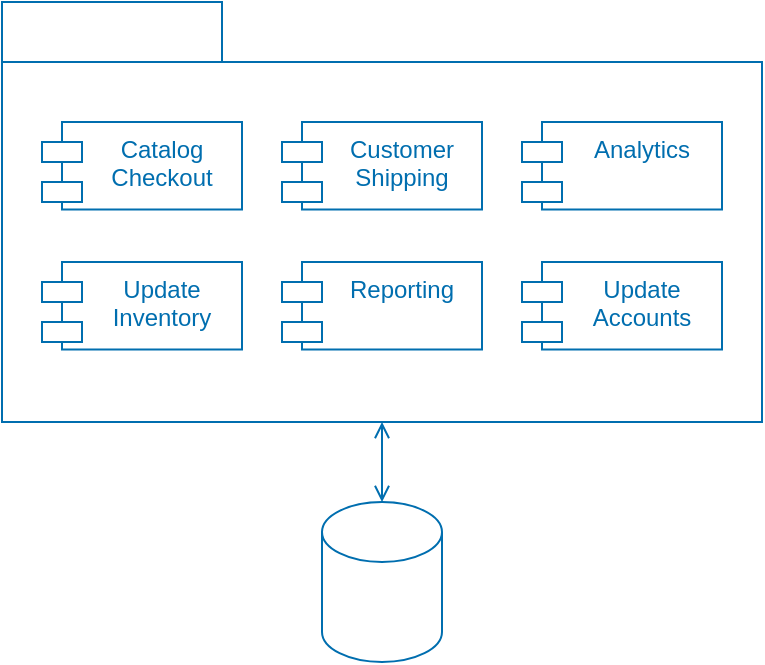 <mxfile>
    <diagram id="_OcyStnqIV_vSM9sX_qs" name="Page-1">
        <mxGraphModel dx="590" dy="542" grid="1" gridSize="10" guides="1" tooltips="1" connect="1" arrows="1" fold="1" page="1" pageScale="1" pageWidth="850" pageHeight="1100" math="0" shadow="0">
            <root>
                <mxCell id="0"/>
                <mxCell id="1" parent="0"/>
                <mxCell id="11" style="edgeStyle=none;html=1;exitX=0.5;exitY=1;exitDx=0;exitDy=0;exitPerimeter=0;fontColor=#006EAF;fillColor=#1ba1e2;strokeColor=#006EAF;startArrow=open;startFill=0;endArrow=open;endFill=0;" edge="1" parent="1" source="8" target="10">
                    <mxGeometry relative="1" as="geometry"/>
                </mxCell>
                <mxCell id="8" value="" style="shape=folder;fontStyle=1;tabWidth=110;tabHeight=30;tabPosition=left;html=1;boundedLbl=1;labelInHeader=1;container=1;collapsible=0;fontColor=#006EAF;fillColor=none;strokeColor=#006EAF;" vertex="1" parent="1">
                    <mxGeometry x="40" y="40" width="380" height="210" as="geometry"/>
                </mxCell>
                <mxCell id="9" value="" style="html=1;strokeColor=none;resizeWidth=1;resizeHeight=1;fillColor=none;part=1;connectable=0;allowArrows=0;deletable=0;fontColor=#006EAF;" vertex="1" parent="8">
                    <mxGeometry width="380" height="180" relative="1" as="geometry">
                        <mxPoint y="30" as="offset"/>
                    </mxGeometry>
                </mxCell>
                <mxCell id="2" value="Catalog&#10;Checkout" style="shape=module;align=left;spacingLeft=20;align=center;verticalAlign=top;fillColor=none;fontColor=#006EAF;strokeColor=#006EAF;" vertex="1" parent="8">
                    <mxGeometry x="20" y="60.005" width="100" height="43.75" as="geometry"/>
                </mxCell>
                <mxCell id="3" value="Customer&#10;Shipping" style="shape=module;align=left;spacingLeft=20;align=center;verticalAlign=top;fillColor=none;fontColor=#006EAF;strokeColor=#006EAF;" vertex="1" parent="8">
                    <mxGeometry x="140" y="60.005" width="100" height="43.75" as="geometry"/>
                </mxCell>
                <mxCell id="4" value="Analytics" style="shape=module;align=left;spacingLeft=20;align=center;verticalAlign=top;fillColor=none;fontColor=#006EAF;strokeColor=#006EAF;" vertex="1" parent="8">
                    <mxGeometry x="260" y="60.005" width="100" height="43.75" as="geometry"/>
                </mxCell>
                <mxCell id="5" value="Update&#10;Inventory" style="shape=module;align=left;spacingLeft=20;align=center;verticalAlign=top;fillColor=none;fontColor=#006EAF;strokeColor=#006EAF;" vertex="1" parent="8">
                    <mxGeometry x="20" y="130.005" width="100" height="43.75" as="geometry"/>
                </mxCell>
                <mxCell id="6" value="Reporting" style="shape=module;align=left;spacingLeft=20;align=center;verticalAlign=top;fillColor=none;fontColor=#006EAF;strokeColor=#006EAF;" vertex="1" parent="8">
                    <mxGeometry x="140" y="130.005" width="100" height="43.75" as="geometry"/>
                </mxCell>
                <mxCell id="7" value="Update&#10;Accounts" style="shape=module;align=left;spacingLeft=20;align=center;verticalAlign=top;fillColor=none;fontColor=#006EAF;strokeColor=#006EAF;" vertex="1" parent="8">
                    <mxGeometry x="260" y="130.005" width="100" height="43.75" as="geometry"/>
                </mxCell>
                <mxCell id="10" value="" style="shape=cylinder3;whiteSpace=wrap;html=1;boundedLbl=1;backgroundOutline=1;size=15;fontColor=#ffffff;fillColor=none;strokeColor=#006EAF;" vertex="1" parent="1">
                    <mxGeometry x="200" y="290" width="60" height="80" as="geometry"/>
                </mxCell>
            </root>
        </mxGraphModel>
    </diagram>
</mxfile>